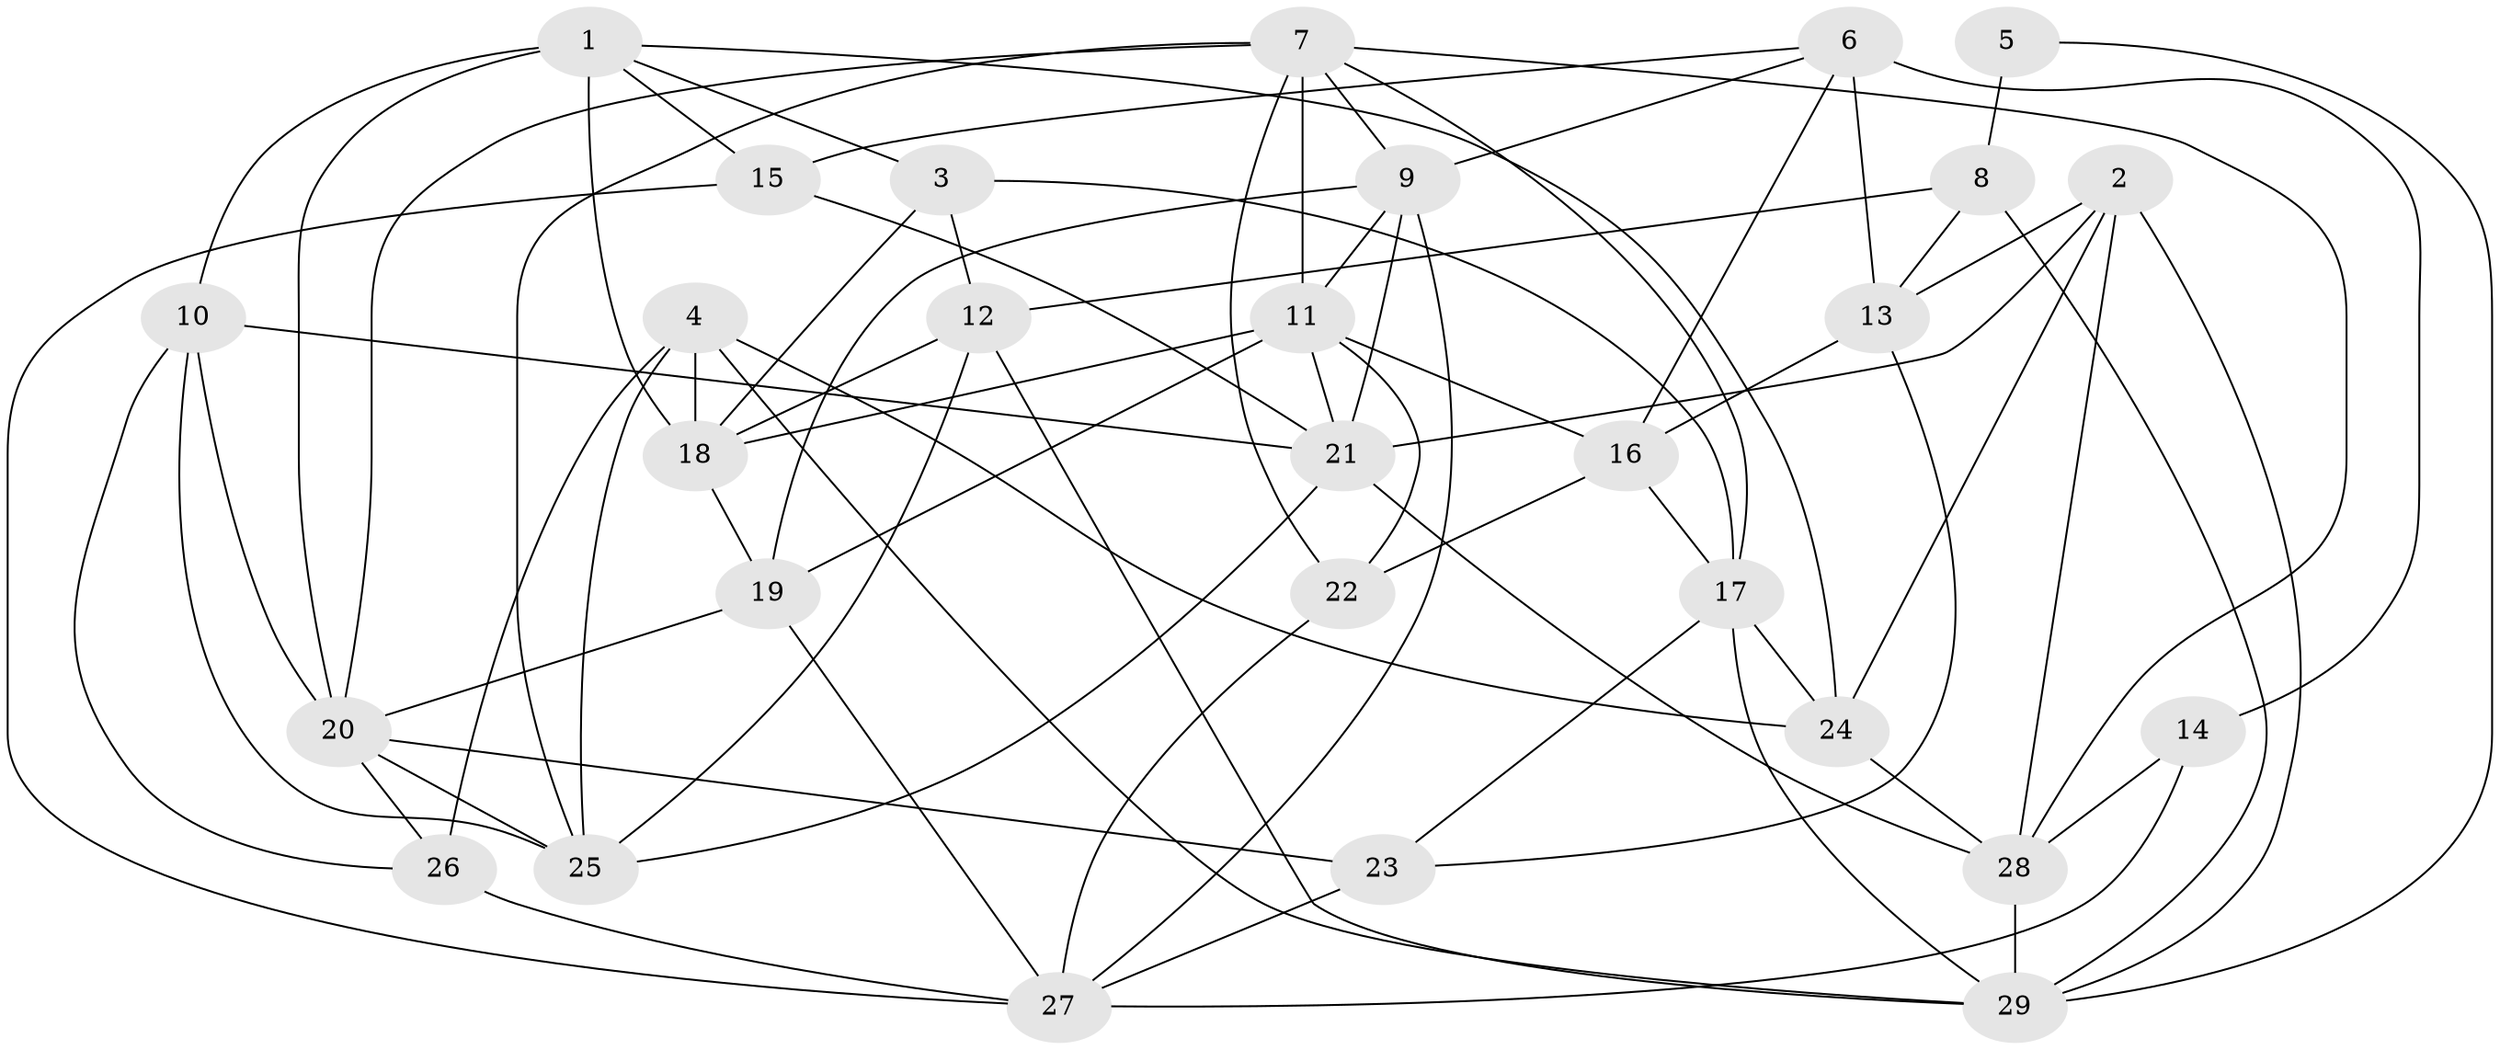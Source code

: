// original degree distribution, {2: 0.14814814814814814, 7: 0.07407407407407407, 3: 0.2222222222222222, 6: 0.05555555555555555, 5: 0.18518518518518517, 4: 0.3148148148148148}
// Generated by graph-tools (version 1.1) at 2025/26/03/09/25 03:26:19]
// undirected, 29 vertices, 76 edges
graph export_dot {
graph [start="1"]
  node [color=gray90,style=filled];
  1;
  2;
  3;
  4;
  5;
  6;
  7;
  8;
  9;
  10;
  11;
  12;
  13;
  14;
  15;
  16;
  17;
  18;
  19;
  20;
  21;
  22;
  23;
  24;
  25;
  26;
  27;
  28;
  29;
  1 -- 3 [weight=1.0];
  1 -- 10 [weight=1.0];
  1 -- 15 [weight=1.0];
  1 -- 18 [weight=2.0];
  1 -- 20 [weight=1.0];
  1 -- 24 [weight=1.0];
  2 -- 13 [weight=1.0];
  2 -- 21 [weight=1.0];
  2 -- 24 [weight=1.0];
  2 -- 28 [weight=1.0];
  2 -- 29 [weight=1.0];
  3 -- 12 [weight=1.0];
  3 -- 17 [weight=1.0];
  3 -- 18 [weight=1.0];
  4 -- 18 [weight=1.0];
  4 -- 24 [weight=1.0];
  4 -- 25 [weight=1.0];
  4 -- 26 [weight=2.0];
  4 -- 29 [weight=1.0];
  5 -- 8 [weight=1.0];
  5 -- 29 [weight=1.0];
  6 -- 9 [weight=1.0];
  6 -- 13 [weight=2.0];
  6 -- 14 [weight=1.0];
  6 -- 15 [weight=1.0];
  6 -- 16 [weight=1.0];
  7 -- 9 [weight=1.0];
  7 -- 11 [weight=1.0];
  7 -- 17 [weight=1.0];
  7 -- 20 [weight=1.0];
  7 -- 22 [weight=1.0];
  7 -- 25 [weight=1.0];
  7 -- 28 [weight=1.0];
  8 -- 12 [weight=1.0];
  8 -- 13 [weight=2.0];
  8 -- 29 [weight=1.0];
  9 -- 11 [weight=1.0];
  9 -- 19 [weight=1.0];
  9 -- 21 [weight=1.0];
  9 -- 27 [weight=1.0];
  10 -- 20 [weight=1.0];
  10 -- 21 [weight=1.0];
  10 -- 25 [weight=1.0];
  10 -- 26 [weight=1.0];
  11 -- 16 [weight=1.0];
  11 -- 18 [weight=1.0];
  11 -- 19 [weight=2.0];
  11 -- 21 [weight=1.0];
  11 -- 22 [weight=1.0];
  12 -- 18 [weight=1.0];
  12 -- 25 [weight=1.0];
  12 -- 29 [weight=1.0];
  13 -- 16 [weight=1.0];
  13 -- 23 [weight=1.0];
  14 -- 27 [weight=1.0];
  14 -- 28 [weight=1.0];
  15 -- 21 [weight=1.0];
  15 -- 27 [weight=1.0];
  16 -- 17 [weight=1.0];
  16 -- 22 [weight=1.0];
  17 -- 23 [weight=1.0];
  17 -- 24 [weight=1.0];
  17 -- 29 [weight=1.0];
  18 -- 19 [weight=1.0];
  19 -- 20 [weight=1.0];
  19 -- 27 [weight=1.0];
  20 -- 23 [weight=1.0];
  20 -- 25 [weight=1.0];
  20 -- 26 [weight=1.0];
  21 -- 25 [weight=1.0];
  21 -- 28 [weight=1.0];
  22 -- 27 [weight=1.0];
  23 -- 27 [weight=1.0];
  24 -- 28 [weight=1.0];
  26 -- 27 [weight=1.0];
  28 -- 29 [weight=1.0];
}
